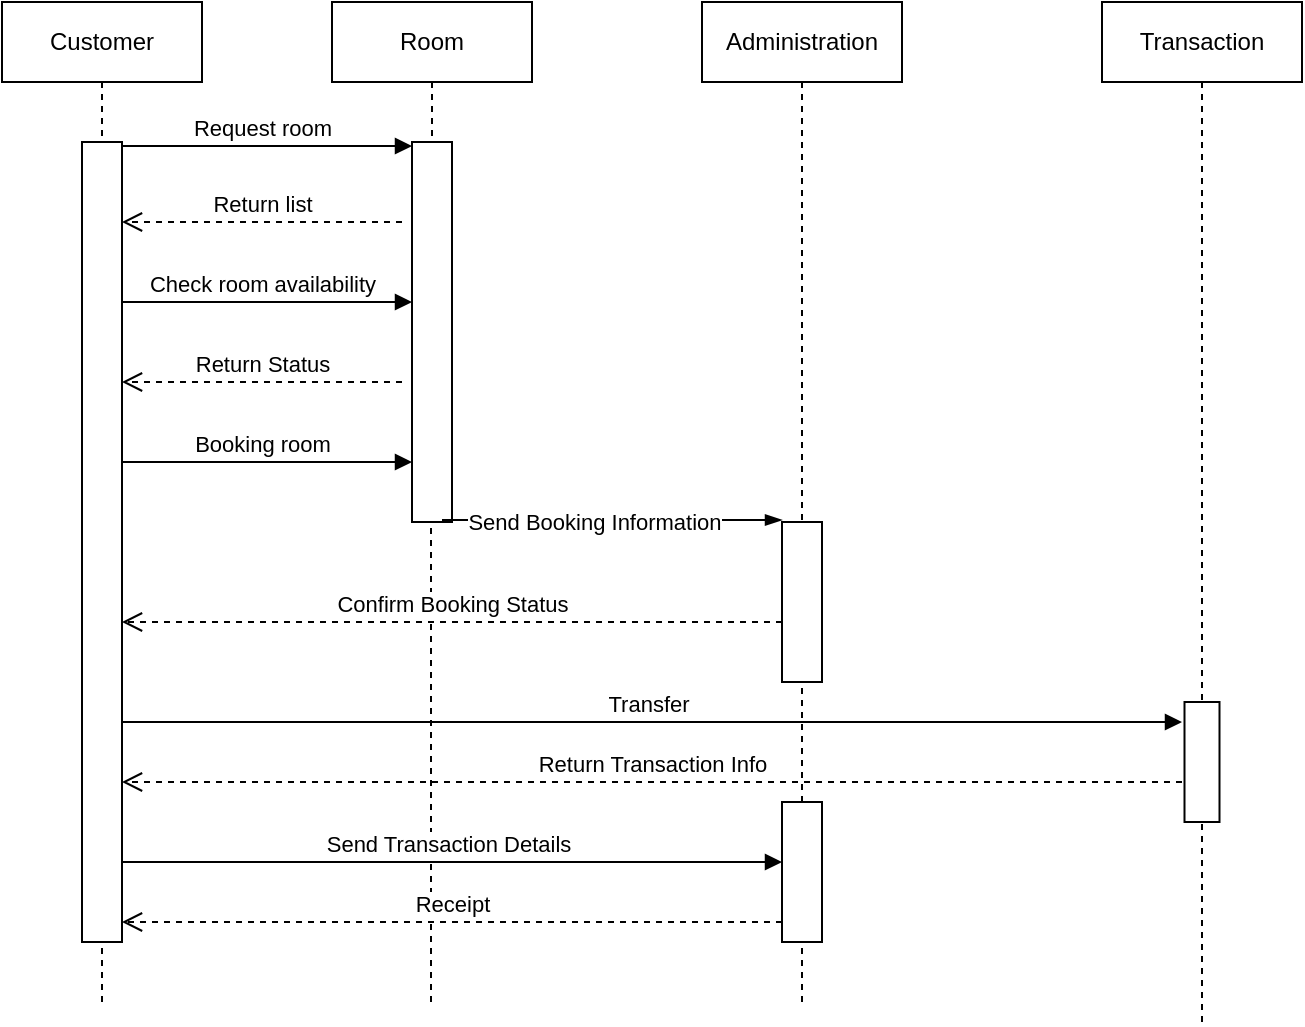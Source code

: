 <mxfile version="24.7.8">
  <diagram name="Page-1" id="OmKtowGn8H8DMi2vaC87">
    <mxGraphModel dx="954" dy="727" grid="1" gridSize="10" guides="1" tooltips="1" connect="1" arrows="1" fold="1" page="1" pageScale="1" pageWidth="827" pageHeight="1169" math="0" shadow="0">
      <root>
        <mxCell id="0" />
        <mxCell id="1" parent="0" />
        <mxCell id="R4QLlYFB-Q4fLhcf3czK-1" value="Customer" style="shape=umlLifeline;perimeter=lifelinePerimeter;whiteSpace=wrap;html=1;container=1;dropTarget=0;collapsible=0;recursiveResize=0;outlineConnect=0;portConstraint=eastwest;newEdgeStyle={&quot;curved&quot;:0,&quot;rounded&quot;:0};" vertex="1" parent="1">
          <mxGeometry x="50" y="50" width="100" height="70" as="geometry" />
        </mxCell>
        <mxCell id="R4QLlYFB-Q4fLhcf3czK-2" value="" style="html=1;points=[[0,0,0,0,5],[0,1,0,0,-5],[1,0,0,0,5],[1,1,0,0,-5]];perimeter=orthogonalPerimeter;outlineConnect=0;targetShapes=umlLifeline;portConstraint=eastwest;newEdgeStyle={&quot;curved&quot;:0,&quot;rounded&quot;:0};" vertex="1" parent="1">
          <mxGeometry x="90" y="120" width="20" height="400" as="geometry" />
        </mxCell>
        <mxCell id="R4QLlYFB-Q4fLhcf3czK-3" value="" style="endArrow=none;dashed=1;html=1;rounded=0;" edge="1" parent="1" target="R4QLlYFB-Q4fLhcf3czK-2">
          <mxGeometry width="50" height="50" relative="1" as="geometry">
            <mxPoint x="100" y="550" as="sourcePoint" />
            <mxPoint x="450" y="340" as="targetPoint" />
            <Array as="points">
              <mxPoint x="100" y="520" />
            </Array>
          </mxGeometry>
        </mxCell>
        <mxCell id="R4QLlYFB-Q4fLhcf3czK-4" value="Room" style="shape=umlLifeline;perimeter=lifelinePerimeter;whiteSpace=wrap;html=1;container=1;dropTarget=0;collapsible=0;recursiveResize=0;outlineConnect=0;portConstraint=eastwest;newEdgeStyle={&quot;curved&quot;:0,&quot;rounded&quot;:0};" vertex="1" parent="1">
          <mxGeometry x="215" y="50" width="100" height="70" as="geometry" />
        </mxCell>
        <mxCell id="R4QLlYFB-Q4fLhcf3czK-5" value="" style="html=1;points=[[0,0,0,0,5],[0,1,0,0,-5],[1,0,0,0,5],[1,1,0,0,-5]];perimeter=orthogonalPerimeter;outlineConnect=0;targetShapes=umlLifeline;portConstraint=eastwest;newEdgeStyle={&quot;curved&quot;:0,&quot;rounded&quot;:0};" vertex="1" parent="1">
          <mxGeometry x="255" y="120" width="20" height="190" as="geometry" />
        </mxCell>
        <mxCell id="R4QLlYFB-Q4fLhcf3czK-6" value="" style="endArrow=none;dashed=1;html=1;rounded=0;" edge="1" parent="1">
          <mxGeometry width="50" height="50" relative="1" as="geometry">
            <mxPoint x="264.5" y="550" as="sourcePoint" />
            <mxPoint x="264.5" y="310" as="targetPoint" />
          </mxGeometry>
        </mxCell>
        <mxCell id="R4QLlYFB-Q4fLhcf3czK-10" value="Administration" style="shape=umlLifeline;perimeter=lifelinePerimeter;whiteSpace=wrap;html=1;container=1;dropTarget=0;collapsible=0;recursiveResize=0;outlineConnect=0;portConstraint=eastwest;newEdgeStyle={&quot;curved&quot;:0,&quot;rounded&quot;:0};" vertex="1" parent="1">
          <mxGeometry x="400" y="50" width="100" height="260" as="geometry" />
        </mxCell>
        <mxCell id="R4QLlYFB-Q4fLhcf3czK-13" value="" style="html=1;points=[[0,0,0,0,5],[0,1,0,0,-5],[1,0,0,0,5],[1,1,0,0,-5]];perimeter=orthogonalPerimeter;outlineConnect=0;targetShapes=umlLifeline;portConstraint=eastwest;newEdgeStyle={&quot;curved&quot;:0,&quot;rounded&quot;:0};" vertex="1" parent="1">
          <mxGeometry x="440" y="450" width="20" height="70" as="geometry" />
        </mxCell>
        <mxCell id="R4QLlYFB-Q4fLhcf3czK-14" value="" style="endArrow=none;dashed=1;html=1;rounded=0;" edge="1" parent="1" target="R4QLlYFB-Q4fLhcf3czK-13">
          <mxGeometry width="50" height="50" relative="1" as="geometry">
            <mxPoint x="450" y="550" as="sourcePoint" />
            <mxPoint x="450" y="340" as="targetPoint" />
          </mxGeometry>
        </mxCell>
        <mxCell id="R4QLlYFB-Q4fLhcf3czK-15" value="Transaction" style="shape=umlLifeline;perimeter=lifelinePerimeter;whiteSpace=wrap;html=1;container=1;dropTarget=0;collapsible=0;recursiveResize=0;outlineConnect=0;portConstraint=eastwest;newEdgeStyle={&quot;curved&quot;:0,&quot;rounded&quot;:0};" vertex="1" parent="1">
          <mxGeometry x="600" y="50" width="100" height="350" as="geometry" />
        </mxCell>
        <mxCell id="R4QLlYFB-Q4fLhcf3czK-16" value="" style="html=1;points=[[0,0,0,0,5],[0,1,0,0,-5],[1,0,0,0,5],[1,1,0,0,-5]];perimeter=orthogonalPerimeter;outlineConnect=0;targetShapes=umlLifeline;portConstraint=eastwest;newEdgeStyle={&quot;curved&quot;:0,&quot;rounded&quot;:0};" vertex="1" parent="1">
          <mxGeometry x="641.25" y="400" width="17.5" height="60" as="geometry" />
        </mxCell>
        <mxCell id="R4QLlYFB-Q4fLhcf3czK-17" value="" style="endArrow=none;dashed=1;html=1;rounded=0;" edge="1" parent="1" target="R4QLlYFB-Q4fLhcf3czK-16">
          <mxGeometry width="50" height="50" relative="1" as="geometry">
            <mxPoint x="650" y="560" as="sourcePoint" />
            <mxPoint x="450" y="340" as="targetPoint" />
          </mxGeometry>
        </mxCell>
        <mxCell id="R4QLlYFB-Q4fLhcf3czK-19" value="Return Status" style="html=1;verticalAlign=bottom;endArrow=open;dashed=1;endSize=8;curved=0;rounded=0;" edge="1" parent="1">
          <mxGeometry relative="1" as="geometry">
            <mxPoint x="250" y="240" as="sourcePoint" />
            <mxPoint x="110" y="240" as="targetPoint" />
            <Array as="points">
              <mxPoint x="180" y="240" />
            </Array>
          </mxGeometry>
        </mxCell>
        <mxCell id="R4QLlYFB-Q4fLhcf3czK-20" value="Confirm Booking Status" style="html=1;verticalAlign=bottom;endArrow=open;dashed=1;endSize=8;curved=0;rounded=0;" edge="1" parent="1" source="R4QLlYFB-Q4fLhcf3czK-32">
          <mxGeometry relative="1" as="geometry">
            <mxPoint x="370" y="360" as="sourcePoint" />
            <mxPoint x="110" y="360" as="targetPoint" />
            <Array as="points">
              <mxPoint x="180" y="360" />
            </Array>
          </mxGeometry>
        </mxCell>
        <mxCell id="R4QLlYFB-Q4fLhcf3czK-22" value="Return Transaction Info" style="html=1;verticalAlign=bottom;endArrow=open;dashed=1;endSize=8;curved=0;rounded=0;" edge="1" parent="1">
          <mxGeometry relative="1" as="geometry">
            <mxPoint x="640" y="440" as="sourcePoint" />
            <mxPoint x="110" y="440" as="targetPoint" />
            <Array as="points" />
          </mxGeometry>
        </mxCell>
        <mxCell id="R4QLlYFB-Q4fLhcf3czK-23" value="Receipt" style="html=1;verticalAlign=bottom;endArrow=open;dashed=1;endSize=8;curved=0;rounded=0;" edge="1" parent="1">
          <mxGeometry relative="1" as="geometry">
            <mxPoint x="440" y="510" as="sourcePoint" />
            <mxPoint x="110" y="510" as="targetPoint" />
            <Array as="points">
              <mxPoint x="180" y="510" />
            </Array>
          </mxGeometry>
        </mxCell>
        <mxCell id="R4QLlYFB-Q4fLhcf3czK-25" value="" style="edgeStyle=elbowEdgeStyle;fontSize=12;html=1;endArrow=blockThin;endFill=1;rounded=0;" edge="1" parent="1">
          <mxGeometry width="160" relative="1" as="geometry">
            <mxPoint x="270" y="309" as="sourcePoint" />
            <mxPoint x="440" y="309" as="targetPoint" />
          </mxGeometry>
        </mxCell>
        <mxCell id="R4QLlYFB-Q4fLhcf3czK-26" value="Send Booking Information" style="edgeLabel;html=1;align=center;verticalAlign=middle;resizable=0;points=[];" vertex="1" connectable="0" parent="R4QLlYFB-Q4fLhcf3czK-25">
          <mxGeometry x="0.165" y="-2" relative="1" as="geometry">
            <mxPoint x="-23" y="-1" as="offset" />
          </mxGeometry>
        </mxCell>
        <mxCell id="R4QLlYFB-Q4fLhcf3czK-28" value="Return list" style="html=1;verticalAlign=bottom;endArrow=open;dashed=1;endSize=8;curved=0;rounded=0;" edge="1" parent="1" target="R4QLlYFB-Q4fLhcf3czK-2">
          <mxGeometry relative="1" as="geometry">
            <mxPoint x="250" y="160" as="sourcePoint" />
            <mxPoint x="120" y="160" as="targetPoint" />
          </mxGeometry>
        </mxCell>
        <mxCell id="R4QLlYFB-Q4fLhcf3czK-29" value="Request room" style="html=1;verticalAlign=bottom;endArrow=block;curved=0;rounded=0;exitX=1;exitY=0;exitDx=0;exitDy=5;exitPerimeter=0;" edge="1" parent="1">
          <mxGeometry width="80" relative="1" as="geometry">
            <mxPoint x="110" y="127" as="sourcePoint" />
            <mxPoint x="255" y="122" as="targetPoint" />
            <Array as="points">
              <mxPoint x="110" y="122" />
            </Array>
          </mxGeometry>
        </mxCell>
        <mxCell id="R4QLlYFB-Q4fLhcf3czK-31" value="Check room availability" style="html=1;verticalAlign=bottom;endArrow=block;curved=0;rounded=0;exitX=1;exitY=0;exitDx=0;exitDy=5;exitPerimeter=0;" edge="1" parent="1">
          <mxGeometry width="80" relative="1" as="geometry">
            <mxPoint x="110" y="205" as="sourcePoint" />
            <mxPoint x="255" y="200" as="targetPoint" />
            <Array as="points">
              <mxPoint x="110" y="200" />
            </Array>
          </mxGeometry>
        </mxCell>
        <mxCell id="R4QLlYFB-Q4fLhcf3czK-32" value="" style="html=1;points=[[0,0,0,0,5],[0,1,0,0,-5],[1,0,0,0,5],[1,1,0,0,-5]];perimeter=orthogonalPerimeter;outlineConnect=0;targetShapes=umlLifeline;portConstraint=eastwest;newEdgeStyle={&quot;curved&quot;:0,&quot;rounded&quot;:0};" vertex="1" parent="1">
          <mxGeometry x="440" y="310" width="20" height="80" as="geometry" />
        </mxCell>
        <mxCell id="R4QLlYFB-Q4fLhcf3czK-33" value="" style="endArrow=none;dashed=1;html=1;rounded=0;" edge="1" parent="1" source="R4QLlYFB-Q4fLhcf3czK-13">
          <mxGeometry width="50" height="50" relative="1" as="geometry">
            <mxPoint x="400" y="390" as="sourcePoint" />
            <mxPoint x="450" y="390" as="targetPoint" />
          </mxGeometry>
        </mxCell>
        <mxCell id="R4QLlYFB-Q4fLhcf3czK-34" value="Send Transaction Details" style="html=1;verticalAlign=bottom;endArrow=block;curved=0;rounded=0;exitX=1;exitY=0;exitDx=0;exitDy=5;exitPerimeter=0;" edge="1" parent="1" target="R4QLlYFB-Q4fLhcf3czK-13">
          <mxGeometry width="80" relative="1" as="geometry">
            <mxPoint x="110" y="485" as="sourcePoint" />
            <mxPoint x="430" y="480" as="targetPoint" />
            <Array as="points">
              <mxPoint x="110" y="480" />
            </Array>
          </mxGeometry>
        </mxCell>
        <mxCell id="R4QLlYFB-Q4fLhcf3czK-35" value="Transfer" style="html=1;verticalAlign=bottom;endArrow=block;curved=0;rounded=0;exitX=1;exitY=0;exitDx=0;exitDy=5;exitPerimeter=0;" edge="1" parent="1">
          <mxGeometry width="80" relative="1" as="geometry">
            <mxPoint x="110" y="415" as="sourcePoint" />
            <mxPoint x="640" y="410" as="targetPoint" />
            <Array as="points">
              <mxPoint x="110" y="410" />
            </Array>
          </mxGeometry>
        </mxCell>
        <mxCell id="R4QLlYFB-Q4fLhcf3czK-36" value="Booking room" style="html=1;verticalAlign=bottom;endArrow=block;curved=0;rounded=0;exitX=1;exitY=0;exitDx=0;exitDy=5;exitPerimeter=0;" edge="1" parent="1" target="R4QLlYFB-Q4fLhcf3czK-5">
          <mxGeometry width="80" relative="1" as="geometry">
            <mxPoint x="110" y="285" as="sourcePoint" />
            <mxPoint x="250" y="280" as="targetPoint" />
            <Array as="points">
              <mxPoint x="110" y="280" />
            </Array>
          </mxGeometry>
        </mxCell>
      </root>
    </mxGraphModel>
  </diagram>
</mxfile>
